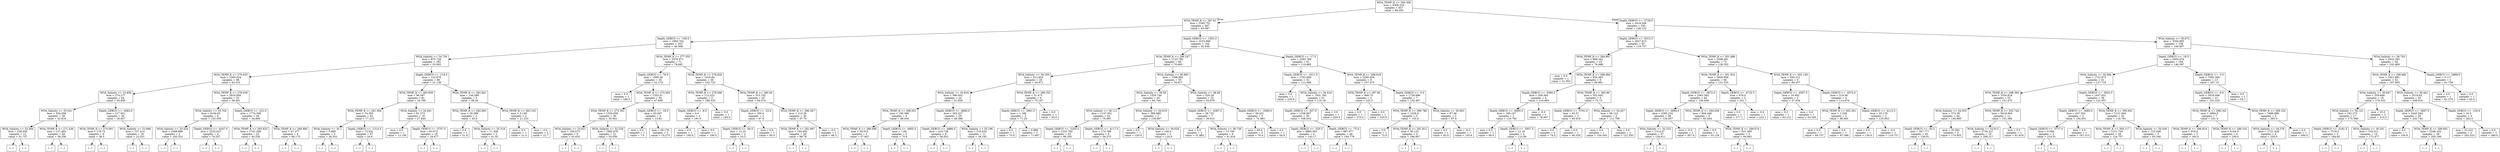 digraph Tree {
node [shape=box] ;
0 [label="WOA_TEMP_K <= 294.306\nmse = 4368.316\nsamples = 637\nvalue = 94.355"] ;
1 [label="WOA_TEMP_K <= 287.61\nmse = 2345.751\nsamples = 397\nvalue = 63.087"] ;
0 -> 1 [labeldistance=2.5, labelangle=45, headlabel="True"] ;
2 [label="Depth_GEBCO <= -100.0\nmse = 1660.704\nsamples = 253\nvalue = 46.508"] ;
1 -> 2 ;
3 [label="WOA_Salinity <= 34.734\nmse = 875.728\nsamples = 182\nvalue = 33.062"] ;
2 -> 3 ;
4 [label="WOA_TEMP_K <= 276.633\nmse = 1295.024\nsamples = 96\nvalue = 43.315"] ;
3 -> 4 ;
5 [label="WOA_Salinity <= 33.858\nmse = 274.277\nsamples = 64\nvalue = 35.856"] ;
4 -> 5 ;
6 [label="WOA_Salinity <= 33.541\nmse = 204.058\nsamples = 38\nvalue = 42.818"] ;
5 -> 6 ;
7 [label="WOA_Salinity <= 33.364\nmse = 238.036\nsamples = 12\nvalue = 51.737"] ;
6 -> 7 ;
8 [label="(...)"] ;
7 -> 8 ;
13 [label="(...)"] ;
7 -> 13 ;
26 [label="WOA_TEMP_K <= 271.436\nmse = 127.403\nsamples = 26\nvalue = 38.358"] ;
6 -> 26 ;
27 [label="(...)"] ;
26 -> 27 ;
28 [label="(...)"] ;
26 -> 28 ;
75 [label="Depth_GEBCO <= -4063.0\nmse = 217.931\nsamples = 26\nvalue = 26.627"] ;
5 -> 75 ;
76 [label="WOA_TEMP_K <= 274.061\nmse = 178.72\nsamples = 8\nvalue = 38.5"] ;
75 -> 76 ;
77 [label="(...)"] ;
76 -> 77 ;
86 [label="(...)"] ;
76 -> 86 ;
91 [label="WOA_Salinity <= 33.948\nmse = 157.414\nsamples = 18\nvalue = 22.031"] ;
75 -> 91 ;
92 [label="(...)"] ;
91 -> 92 ;
119 [label="(...)"] ;
91 -> 119 ;
126 [label="WOA_TEMP_K <= 278.036\nmse = 2816.956\nsamples = 32\nvalue = 56.401"] ;
4 -> 126 ;
127 [label="WOA_Salinity <= 33.704\nmse = 4194.83\nsamples = 6\nvalue = 105.459"] ;
126 -> 127 ;
128 [label="WOA_Salinity <= 33.424\nmse = 1088.889\nsamples = 2\nvalue = 183.333"] ;
127 -> 128 ;
129 [label="(...)"] ;
128 -> 129 ;
130 [label="(...)"] ;
128 -> 130 ;
131 [label="Depth_GEBCO <= -4247.0\nmse = 2232.627\nsamples = 4\nvalue = 76.257"] ;
127 -> 131 ;
132 [label="(...)"] ;
131 -> 132 ;
133 [label="(...)"] ;
131 -> 133 ;
138 [label="Depth_GEBCO <= -221.0\nmse = 1774.308\nsamples = 26\nvalue = 44.669"] ;
126 -> 138 ;
139 [label="WOA_TEMP_K <= 283.633\nmse = 1741.348\nsamples = 22\nvalue = 40.526"] ;
138 -> 139 ;
140 [label="(...)"] ;
139 -> 140 ;
169 [label="(...)"] ;
139 -> 169 ;
182 [label="WOA_TEMP_K <= 280.884\nmse = 47.377\nsamples = 4\nvalue = 88.175"] ;
138 -> 182 ;
183 [label="(...)"] ;
182 -> 183 ;
184 [label="(...)"] ;
182 -> 184 ;
189 [label="Depth_GEBCO <= -118.5\nmse = 123.678\nsamples = 86\nvalue = 21.138"] ;
3 -> 189 ;
190 [label="WOA_TEMP_K <= 283.839\nmse = 96.587\nsamples = 81\nvalue = 19.766"] ;
189 -> 190 ;
191 [label="WOA_TEMP_K <= 281.594\nmse = 74.303\nsamples = 62\nvalue = 17.215"] ;
190 -> 191 ;
192 [label="WOA_Salinity <= 35.1\nmse = 5.889\nsamples = 5\nvalue = 26.333"] ;
191 -> 192 ;
193 [label="(...)"] ;
192 -> 193 ;
200 [label="(...)"] ;
192 -> 200 ;
201 [label="Depth_GEBCO <= -1314.5\nmse = 72.932\nsamples = 57\nvalue = 16.6"] ;
191 -> 201 ;
202 [label="(...)"] ;
201 -> 202 ;
205 [label="(...)"] ;
201 -> 205 ;
250 [label="WOA_Salinity <= 34.941\nmse = 81.272\nsamples = 19\nvalue = 27.845"] ;
190 -> 250 ;
251 [label="mse = 0.0\nsamples = 1\nvalue = 13.158"] ;
250 -> 251 ;
252 [label="Depth_GEBCO <= -3757.0\nmse = 63.672\nsamples = 18\nvalue = 29.477"] ;
250 -> 252 ;
253 [label="(...)"] ;
252 -> 253 ;
256 [label="(...)"] ;
252 -> 256 ;
277 [label="WOA_TEMP_K <= 282.841\nmse = 144.589\nsamples = 5\nvalue = 38.29"] ;
189 -> 277 ;
278 [label="WOA_TEMP_K <= 282.683\nmse = 28.389\nsamples = 3\nvalue = 45.6"] ;
277 -> 278 ;
279 [label="mse = 0.0\nsamples = 1\nvalue = 51.0"] ;
278 -> 279 ;
280 [label="WOA_Salinity <= 35.318\nmse = 11.408\nsamples = 2\nvalue = 41.55"] ;
278 -> 280 ;
281 [label="(...)"] ;
280 -> 281 ;
282 [label="(...)"] ;
280 -> 282 ;
283 [label="WOA_TEMP_K <= 283.102\nmse = 0.109\nsamples = 2\nvalue = 21.233"] ;
277 -> 283 ;
284 [label="mse = 0.0\nsamples = 1\nvalue = 21.0"] ;
283 -> 284 ;
285 [label="mse = -0.0\nsamples = 1\nvalue = 21.7"] ;
283 -> 285 ;
286 [label="WOA_TEMP_K <= 277.555\nmse = 2070.971\nsamples = 71\nvalue = 78.692"] ;
2 -> 286 ;
287 [label="Depth_GEBCO <= -76.0\nmse = 1890.39\nsamples = 35\nvalue = 52.174"] ;
286 -> 287 ;
288 [label="mse = 0.0\nsamples = 1\nvalue = 180.0"] ;
287 -> 288 ;
289 [label="WOA_TEMP_K <= 274.062\nmse = 1353.51\nsamples = 34\nvalue = 47.609"] ;
287 -> 289 ;
290 [label="WOA_TEMP_K <= 272.351\nmse = 1355.659\nsamples = 30\nvalue = 50.941"] ;
289 -> 290 ;
291 [label="WOA_Salinity <= 33.811\nmse = 100.673\nsamples = 9\nvalue = 43.433"] ;
290 -> 291 ;
292 [label="(...)"] ;
291 -> 292 ;
305 [label="(...)"] ;
291 -> 305 ;
306 [label="WOA_Salinity <= 32.229\nmse = 1992.676\nsamples = 21\nvalue = 55.036"] ;
290 -> 306 ;
307 [label="(...)"] ;
306 -> 307 ;
308 [label="(...)"] ;
306 -> 308 ;
315 [label="Depth_GEBCO <= -19.5\nmse = 63.097\nsamples = 4\nvalue = 13.62"] ;
289 -> 315 ;
316 [label="mse = 0.0\nsamples = 1\nvalue = 7.0"] ;
315 -> 316 ;
317 [label="mse = 65.176\nsamples = 3\nvalue = 15.275"] ;
315 -> 317 ;
318 [label="WOA_TEMP_K <= 278.928\nmse = 1019.84\nsamples = 36\nvalue = 102.723"] ;
286 -> 318 ;
319 [label="WOA_TEMP_K <= 278.596\nmse = 112.222\nsamples = 3\nvalue = 186.333"] ;
318 -> 319 ;
320 [label="Depth_GEBCO <= -8.0\nmse = 4.0\nsamples = 2\nvalue = 191.0"] ;
319 -> 320 ;
321 [label="mse = 0.0\nsamples = 1\nvalue = 195.0"] ;
320 -> 321 ;
322 [label="mse = 0.0\nsamples = 1\nvalue = 190.0"] ;
320 -> 322 ;
323 [label="mse = 0.0\nsamples = 1\nvalue = 163.0"] ;
319 -> 323 ;
324 [label="WOA_TEMP_K <= 280.56\nmse = 315.752\nsamples = 33\nvalue = 94.074"] ;
318 -> 324 ;
325 [label="Depth_GEBCO <= -23.0\nmse = 250.0\nsamples = 3\nvalue = 67.0"] ;
324 -> 325 ;
326 [label="Depth_GEBCO <= -56.5\nmse = 12.25\nsamples = 2\nvalue = 53.5"] ;
325 -> 326 ;
327 [label="(...)"] ;
326 -> 327 ;
328 [label="(...)"] ;
326 -> 328 ;
329 [label="mse = 0.0\nsamples = 1\nvalue = 85.0"] ;
325 -> 329 ;
330 [label="WOA_TEMP_K <= 286.347\nmse = 210.36\nsamples = 30\nvalue = 97.79"] ;
324 -> 330 ;
331 [label="WOA_TEMP_K <= 281.997\nmse = 164.602\nsamples = 29\nvalue = 98.78"] ;
330 -> 331 ;
332 [label="(...)"] ;
331 -> 332 ;
351 [label="(...)"] ;
331 -> 351 ;
368 [label="mse = -0.0\nsamples = 1\nvalue = 48.3"] ;
330 -> 368 ;
369 [label="Depth_GEBCO <= -1591.0\nmse = 2223.666\nsamples = 144\nvalue = 92.046"] ;
1 -> 369 ;
370 [label="WOA_TEMP_K <= 290.247\nmse = 1123.785\nsamples = 83\nvalue = 70.663"] ;
369 -> 370 ;
371 [label="WOA_Salinity <= 36.169\nmse = 412.853\nsamples = 28\nvalue = 54.871"] ;
370 -> 371 ;
372 [label="WOA_Salinity <= 34.824\nmse = 399.002\nsamples = 24\nvalue = 51.826"] ;
371 -> 372 ;
373 [label="WOA_TEMP_K <= 288.651\nmse = 106.386\nsamples = 4\nvalue = 68.034"] ;
372 -> 373 ;
374 [label="WOA_TEMP_K <= 288.098\nmse = 59.915\nsamples = 2\nvalue = 57.947"] ;
373 -> 374 ;
375 [label="(...)"] ;
374 -> 375 ;
376 [label="(...)"] ;
374 -> 376 ;
377 [label="Depth_GEBCO <= -4805.5\nmse = 7.68\nsamples = 2\nvalue = 75.6"] ;
373 -> 377 ;
378 [label="(...)"] ;
377 -> 378 ;
379 [label="(...)"] ;
377 -> 379 ;
380 [label="Depth_GEBCO <= -4860.0\nmse = 393.527\nsamples = 20\nvalue = 48.388"] ;
372 -> 380 ;
381 [label="Depth_GEBCO <= -4886.0\nmse = 416.736\nsamples = 9\nvalue = 56.052"] ;
380 -> 381 ;
382 [label="(...)"] ;
381 -> 382 ;
393 [label="(...)"] ;
381 -> 393 ;
394 [label="WOA_Salinity <= 35.196\nmse = 210.625\nsamples = 11\nvalue = 39.192"] ;
380 -> 394 ;
395 [label="(...)"] ;
394 -> 395 ;
396 [label="(...)"] ;
394 -> 396 ;
413 [label="WOA_TEMP_K <= 289.552\nmse = 31.472\nsamples = 4\nvalue = 75.167"] ;
371 -> 413 ;
414 [label="Depth_GEBCO <= -3661.0\nmse = 1.188\nsamples = 3\nvalue = 71.25"] ;
413 -> 414 ;
415 [label="mse = 0.0\nsamples = 1\nvalue = 70.0"] ;
414 -> 415 ;
416 [label="mse = 0.889\nsamples = 2\nvalue = 71.667"] ;
414 -> 416 ;
417 [label="mse = 0.0\nsamples = 1\nvalue = 83.0"] ;
413 -> 417 ;
418 [label="WOA_Salinity <= 36.682\nmse = 1296.905\nsamples = 55\nvalue = 78.917"] ;
370 -> 418 ;
419 [label="WOA_Salinity <= 36.58\nmse = 1329.744\nsamples = 45\nvalue = 84.704"] ;
418 -> 419 ;
420 [label="WOA_Salinity <= 36.111\nmse = 1147.501\nsamples = 42\nvalue = 79.981"] ;
419 -> 420 ;
421 [label="Depth_GEBCO <= -2205.5\nmse = 1223.762\nsamples = 33\nvalue = 88.205"] ;
420 -> 421 ;
422 [label="(...)"] ;
421 -> 422 ;
471 [label="(...)"] ;
421 -> 471 ;
476 [label="Depth_GEBCO <= -4117.5\nmse = 170.789\nsamples = 9\nvalue = 56.275"] ;
420 -> 476 ;
477 [label="(...)"] ;
476 -> 477 ;
488 [label="(...)"] ;
476 -> 488 ;
493 [label="WOA_Salinity <= 36.619\nmse = 388.889\nsamples = 3\nvalue = 136.667"] ;
419 -> 493 ;
494 [label="mse = 0.0\nsamples = 1\nvalue = 150.0"] ;
493 -> 494 ;
495 [label="WOA_Salinity <= 36.629\nmse = 100.0\nsamples = 2\nvalue = 110.0"] ;
493 -> 495 ;
496 [label="(...)"] ;
495 -> 496 ;
497 [label="(...)"] ;
495 -> 497 ;
498 [label="WOA_Salinity <= 38.48\nmse = 320.28\nsamples = 10\nvalue = 52.876"] ;
418 -> 498 ;
499 [label="Depth_GEBCO <= -4387.0\nmse = 28.735\nsamples = 7\nvalue = 39.912"] ;
498 -> 499 ;
500 [label="mse = 0.0\nsamples = 1\nvalue = 31.882"] ;
499 -> 500 ;
501 [label="WOA_Salinity <= 36.738\nmse = 15.769\nsamples = 6\nvalue = 41.919"] ;
499 -> 501 ;
502 [label="(...)"] ;
501 -> 502 ;
503 [label="(...)"] ;
501 -> 503 ;
508 [label="Depth_GEBCO <= -2999.0\nmse = 59.201\nsamples = 3\nvalue = 74.483"] ;
498 -> 508 ;
509 [label="mse = 49.0\nsamples = 2\nvalue = 76.4"] ;
508 -> 509 ;
510 [label="mse = 0.0\nsamples = 1\nvalue = 64.9"] ;
508 -> 510 ;
511 [label="Depth_GEBCO <= -17.5\nmse = 2285.789\nsamples = 61\nvalue = 119.865"] ;
369 -> 511 ;
512 [label="Depth_GEBCO <= -1011.5\nmse = 1792.959\nsamples = 52\nvalue = 112.949"] ;
511 -> 512 ;
513 [label="mse = 0.0\nsamples = 1\nvalue = 230.6"] ;
512 -> 513 ;
514 [label="WOA_Salinity <= 36.618\nmse = 1501.793\nsamples = 51\nvalue = 110.18"] ;
512 -> 514 ;
515 [label="Depth_GEBCO <= -457.0\nmse = 1338.897\nsamples = 50\nvalue = 108.016"] ;
514 -> 515 ;
516 [label="Depth_GEBCO <= -520.5\nmse = 4885.003\nsamples = 4\nvalue = 143.17"] ;
515 -> 516 ;
517 [label="(...)"] ;
516 -> 517 ;
520 [label="(...)"] ;
516 -> 520 ;
521 [label="Depth_GEBCO <= -75.0\nmse = 887.977\nsamples = 46\nvalue = 104.778"] ;
515 -> 521 ;
522 [label="(...)"] ;
521 -> 522 ;
535 [label="(...)"] ;
521 -> 535 ;
594 [label="mse = 0.0\nsamples = 1\nvalue = 200.0"] ;
514 -> 594 ;
595 [label="WOA_TEMP_K <= 288.918\nmse = 3290.934\nsamples = 9\nvalue = 157.475"] ;
511 -> 595 ;
596 [label="WOA_TEMP_K <= 287.96\nmse = 468.75\nsamples = 2\nvalue = 232.5"] ;
595 -> 596 ;
597 [label="mse = 0.0\nsamples = 1\nvalue = 270.0"] ;
596 -> 597 ;
598 [label="mse = 0.0\nsamples = 1\nvalue = 220.0"] ;
596 -> 598 ;
599 [label="Depth_GEBCO <= -3.0\nmse = 1729.996\nsamples = 7\nvalue = 132.467"] ;
595 -> 599 ;
600 [label="WOA_TEMP_K <= 289.786\nmse = 1028.0\nsamples = 5\nvalue = 155.0"] ;
599 -> 600 ;
601 [label="mse = 0.0\nsamples = 1\nvalue = 72.0"] ;
600 -> 601 ;
602 [label="WOA_TEMP_K <= 291.912\nmse = 50.122\nsamples = 4\nvalue = 166.857"] ;
600 -> 602 ;
603 [label="(...)"] ;
602 -> 603 ;
608 [label="(...)"] ;
602 -> 608 ;
609 [label="WOA_Salinity <= 30.853\nmse = 87.48\nsamples = 2\nvalue = 87.4"] ;
599 -> 609 ;
610 [label="mse = 0.0\nsamples = 1\nvalue = 82.0"] ;
609 -> 610 ;
611 [label="mse = -0.0\nsamples = 1\nvalue = 103.6"] ;
609 -> 611 ;
612 [label="Depth_GEBCO <= -3728.0\nmse = 3416.206\nsamples = 240\nvalue = 146.152"] ;
0 -> 612 [labeldistance=2.5, labelangle=-45, headlabel="False"] ;
613 [label="Depth_GEBCO <= -5513.5\nmse = 2627.813\nsamples = 82\nvalue = 119.737"] ;
612 -> 613 ;
614 [label="WOA_TEMP_K <= 294.897\nmse = 968.342\nsamples = 10\nvalue = 79.488"] ;
613 -> 614 ;
615 [label="mse = 0.0\nsamples = 1\nvalue = 21.053"] ;
614 -> 615 ;
616 [label="WOA_TEMP_K <= 298.994\nmse = 654.363\nsamples = 9\nvalue = 85.981"] ;
614 -> 616 ;
617 [label="Depth_GEBCO <= -5560.5\nmse = 356.583\nsamples = 4\nvalue = 110.485"] ;
616 -> 617 ;
618 [label="Depth_GEBCO <= -6905.0\nmse = 189.197\nsamples = 3\nvalue = 116.792"] ;
617 -> 618 ;
619 [label="mse = 0.0\nsamples = 1\nvalue = 90.0"] ;
618 -> 619 ;
620 [label="Depth_GEBCO <= -5957.5\nmse = 12.18\nsamples = 2\nvalue = 123.49"] ;
618 -> 620 ;
621 [label="(...)"] ;
620 -> 621 ;
622 [label="(...)"] ;
620 -> 622 ;
623 [label="mse = -0.0\nsamples = 1\nvalue = 78.947"] ;
617 -> 623 ;
624 [label="WOA_TEMP_K <= 300.99\nmse = 352.945\nsamples = 5\nvalue = 73.73"] ;
616 -> 624 ;
625 [label="Depth_GEBCO <= -5761.0\nmse = 43.57\nsamples = 3\nvalue = 65.916"] ;
624 -> 625 ;
626 [label="mse = 0.0\nsamples = 2\nvalue = 74.0"] ;
625 -> 626 ;
627 [label="mse = 0.0\nsamples = 1\nvalue = 60.526"] ;
625 -> 627 ;
628 [label="WOA_Salinity <= 34.457\nmse = 68.122\nsamples = 2\nvalue = 112.799"] ;
624 -> 628 ;
629 [label="mse = 0.0\nsamples = 1\nvalue = 104.545"] ;
628 -> 629 ;
630 [label="mse = 0.0\nsamples = 1\nvalue = 121.053"] ;
628 -> 630 ;
631 [label="WOA_TEMP_K <= 301.688\nmse = 2588.691\nsamples = 72\nvalue = 126.502"] ;
613 -> 631 ;
632 [label="WOA_TEMP_K <= 301.652\nmse = 2609.958\nsamples = 66\nvalue = 131.335"] ;
631 -> 632 ;
633 [label="Depth_GEBCO <= -3872.0\nmse = 2363.583\nsamples = 64\nvalue = 129.009"] ;
632 -> 633 ;
634 [label="Depth_GEBCO <= -3894.0\nmse = 2285.234\nsamples = 58\nvalue = 134.457"] ;
633 -> 634 ;
635 [label="WOA_Salinity <= 35.233\nmse = 1314.07\nsamples = 57\nvalue = 128.611"] ;
634 -> 635 ;
636 [label="(...)"] ;
635 -> 636 ;
667 [label="(...)"] ;
635 -> 667 ;
744 [label="mse = -0.0\nsamples = 1\nvalue = 307.9"] ;
634 -> 744 ;
745 [label="WOA_TEMP_K <= 294.638\nmse = 694.446\nsamples = 6\nvalue = 83.444"] ;
633 -> 745 ;
746 [label="mse = 0.0\nsamples = 1\nvalue = 55.126"] ;
745 -> 746 ;
747 [label="WOA_TEMP_K <= 299.674\nmse = 541.369\nsamples = 5\nvalue = 94.063"] ;
745 -> 747 ;
748 [label="(...)"] ;
747 -> 748 ;
755 [label="(...)"] ;
747 -> 755 ;
756 [label="Depth_GEBCO <= -4732.5\nmse = 676.0\nsamples = 2\nvalue = 251.1"] ;
632 -> 756 ;
757 [label="mse = 0.0\nsamples = 1\nvalue = 277.1"] ;
756 -> 757 ;
758 [label="mse = -0.0\nsamples = 1\nvalue = 225.1"] ;
756 -> 758 ;
759 [label="WOA_TEMP_K <= 302.148\nmse = 940.312\nsamples = 6\nvalue = 90.257"] ;
631 -> 759 ;
760 [label="Depth_GEBCO <= -4597.5\nmse = 16.692\nsamples = 2\nvalue = 57.434"] ;
759 -> 760 ;
761 [label="mse = 0.0\nsamples = 1\nvalue = 63.212"] ;
760 -> 761 ;
762 [label="mse = 0.0\nsamples = 1\nvalue = 54.545"] ;
760 -> 762 ;
763 [label="Depth_GEBCO <= -4574.0\nmse = 219.06\nsamples = 4\nvalue = 114.874"] ;
759 -> 763 ;
764 [label="WOA_TEMP_K <= 302.301\nmse = 1.539\nsamples = 2\nvalue = 96.491"] ;
763 -> 764 ;
765 [label="mse = 0.0\nsamples = 1\nvalue = 94.737"] ;
764 -> 765 ;
766 [label="mse = 0.0\nsamples = 1\nvalue = 97.368"] ;
764 -> 766 ;
767 [label="Depth_GEBCO <= -4112.5\nmse = 25.178\nsamples = 2\nvalue = 125.903"] ;
763 -> 767 ;
768 [label="mse = 0.0\nsamples = 1\nvalue = 130.0"] ;
767 -> 768 ;
769 [label="mse = -0.0\nsamples = 1\nvalue = 119.757"] ;
767 -> 769 ;
770 [label="WOA_Salinity <= 35.672\nmse = 3256.885\nsamples = 158\nvalue = 160.607"] ;
612 -> 770 ;
771 [label="Depth_GEBCO <= -16.5\nmse = 2920.074\nsamples = 104\nvalue = 146.397"] ;
770 -> 771 ;
772 [label="WOA_Salinity <= 34.094\nmse = 1722.873\nsamples = 91\nvalue = 137.718"] ;
771 -> 772 ;
773 [label="WOA_TEMP_K <= 298.385\nmse = 1550.818\nsamples = 55\nvalue = 151.475"] ;
772 -> 773 ;
774 [label="WOA_Salinity <= 34.055\nmse = 374.58\nsamples = 44\nvalue = 140.985"] ;
773 -> 774 ;
775 [label="Depth_GEBCO <= -50.5\nmse = 347.777\nsamples = 42\nvalue = 139.91"] ;
774 -> 775 ;
776 [label="(...)"] ;
775 -> 776 ;
825 [label="(...)"] ;
775 -> 825 ;
842 [label="mse = 35.281\nsamples = 2\nvalue = 174.855"] ;
774 -> 842 ;
843 [label="WOA_TEMP_K <= 302.744\nmse = 4018.954\nsamples = 11\nvalue = 191.582"] ;
773 -> 843 ;
844 [label="WOA_Salinity <= 33.913\nmse = 2734.227\nsamples = 10\nvalue = 206.217"] ;
843 -> 844 ;
845 [label="(...)"] ;
844 -> 845 ;
858 [label="(...)"] ;
844 -> 858 ;
861 [label="mse = 0.0\nsamples = 1\nvalue = 81.818"] ;
843 -> 861 ;
862 [label="Depth_GEBCO <= -3602.0\nmse = 1457.831\nsamples = 36\nvalue = 122.051"] ;
772 -> 862 ;
863 [label="Depth_GEBCO <= -3685.0\nmse = 437.552\nsamples = 3\nvalue = 192.931"] ;
862 -> 863 ;
864 [label="Depth_GEBCO <= -3717.0\nmse = 0.048\nsamples = 2\nvalue = 210.01"] ;
863 -> 864 ;
865 [label="(...)"] ;
864 -> 865 ;
866 [label="(...)"] ;
864 -> 866 ;
867 [label="mse = 0.0\nsamples = 1\nvalue = 167.313"] ;
863 -> 867 ;
868 [label="WOA_TEMP_K <= 300.641\nmse = 1131.064\nsamples = 33\nvalue = 116.761"] ;
862 -> 868 ;
869 [label="WOA_TEMP_K <= 300.117\nmse = 1221.754\nsamples = 28\nvalue = 124.757"] ;
868 -> 869 ;
870 [label="(...)"] ;
869 -> 870 ;
909 [label="(...)"] ;
869 -> 909 ;
910 [label="WOA_Salinity <= 34.436\nmse = 123.348\nsamples = 5\nvalue = 93.246"] ;
868 -> 910 ;
911 [label="(...)"] ;
910 -> 911 ;
912 [label="(...)"] ;
910 -> 912 ;
919 [label="Depth_GEBCO <= -3.0\nmse = 7082.306\nsamples = 13\nvalue = 207.15"] ;
771 -> 919 ;
920 [label="Depth_GEBCO <= -9.0\nmse = 3918.006\nsamples = 12\nvalue = 231.316"] ;
919 -> 920 ;
921 [label="WOA_TEMP_K <= 298.162\nmse = 3984.0\nsamples = 7\nvalue = 201.0"] ;
920 -> 921 ;
922 [label="WOA_TEMP_K <= 296.914\nmse = 916.0\nsamples = 3\nvalue = 163.0"] ;
921 -> 922 ;
923 [label="(...)"] ;
922 -> 923 ;
924 [label="(...)"] ;
922 -> 924 ;
925 [label="WOA_TEMP_K <= 299.102\nmse = 4164.0\nsamples = 4\nvalue = 239.0"] ;
921 -> 925 ;
926 [label="(...)"] ;
925 -> 926 ;
927 [label="(...)"] ;
925 -> 927 ;
928 [label="WOA_TEMP_K <= 299.102\nmse = 1688.889\nsamples = 5\nvalue = 265.0"] ;
920 -> 928 ;
929 [label="WOA_Salinity <= 34.278\nmse = 1721.429\nsamples = 4\nvalue = 255.0"] ;
928 -> 929 ;
930 [label="(...)"] ;
929 -> 930 ;
931 [label="(...)"] ;
929 -> 931 ;
932 [label="mse = 0.0\nsamples = 1\nvalue = 300.0"] ;
928 -> 932 ;
933 [label="mse = 0.0\nsamples = 1\nvalue = 54.1"] ;
919 -> 933 ;
934 [label="WOA_Salinity <= 36.703\nmse = 2533.283\nsamples = 54\nvalue = 192.669"] ;
770 -> 934 ;
935 [label="WOA_TEMP_K <= 298.682\nmse = 1921.681\nsamples = 52\nvalue = 197.905"] ;
934 -> 935 ;
936 [label="WOA_Salinity <= 36.647\nmse = 259.669\nsamples = 19\nvalue = 178.332"] ;
935 -> 936 ;
937 [label="WOA_Salinity <= 36.141\nmse = 162.273\nsamples = 17\nvalue = 175.398"] ;
936 -> 937 ;
938 [label="Depth_GEBCO <= -3181.5\nmse = 75.812\nsamples = 3\nvalue = 184.65"] ;
937 -> 938 ;
939 [label="(...)"] ;
938 -> 939 ;
942 [label="(...)"] ;
938 -> 942 ;
943 [label="WOA_Salinity <= 36.241\nmse = 154.012\nsamples = 14\nvalue = 172.477"] ;
937 -> 943 ;
944 [label="(...)"] ;
943 -> 944 ;
945 [label="(...)"] ;
943 -> 945 ;
960 [label="mse = 25.0\nsamples = 2\nvalue = 215.0"] ;
936 -> 960 ;
961 [label="WOA_Salinity <= 36.441\nmse = 2519.83\nsamples = 33\nvalue = 208.916"] ;
935 -> 961 ;
962 [label="Depth_GEBCO <= -3687.5\nmse = 2445.204\nsamples = 29\nvalue = 202.743"] ;
961 -> 962 ;
963 [label="mse = 0.0\nsamples = 1\nvalue = 100.0"] ;
962 -> 963 ;
964 [label="WOA_TEMP_K <= 299.691\nmse = 2246.102\nsamples = 28\nvalue = 205.189"] ;
962 -> 964 ;
965 [label="(...)"] ;
964 -> 965 ;
976 [label="(...)"] ;
964 -> 976 ;
989 [label="Depth_GEBCO <= -130.0\nmse = 16.0\nsamples = 4\nvalue = 262.0"] ;
961 -> 989 ;
990 [label="mse = 22.222\nsamples = 2\nvalue = 263.333"] ;
989 -> 990 ;
991 [label="mse = 0.0\nsamples = 2\nvalue = 260.0"] ;
989 -> 991 ;
992 [label="Depth_GEBCO <= -2889.0\nmse = 0.117\nsamples = 2\nvalue = 61.758"] ;
934 -> 992 ;
993 [label="mse = 0.0\nsamples = 1\nvalue = 61.274"] ;
992 -> 993 ;
994 [label="mse = 0.0\nsamples = 1\nvalue = 62.0"] ;
992 -> 994 ;
}